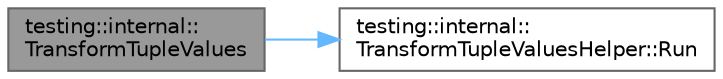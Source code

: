digraph "testing::internal::TransformTupleValues"
{
 // LATEX_PDF_SIZE
  bgcolor="transparent";
  edge [fontname=Helvetica,fontsize=10,labelfontname=Helvetica,labelfontsize=10];
  node [fontname=Helvetica,fontsize=10,shape=box,height=0.2,width=0.4];
  rankdir="LR";
  Node1 [id="Node000001",label="testing::internal::\lTransformTupleValues",height=0.2,width=0.4,color="gray40", fillcolor="grey60", style="filled", fontcolor="black",tooltip=" "];
  Node1 -> Node2 [id="edge1_Node000001_Node000002",color="steelblue1",style="solid",tooltip=" "];
  Node2 [id="Node000002",label="testing::internal::\lTransformTupleValuesHelper::Run",height=0.2,width=0.4,color="grey40", fillcolor="white", style="filled",URL="$classtesting_1_1internal_1_1_transform_tuple_values_helper.html#a27773f284f43c712ec72923a872d35fc",tooltip=" "];
}
